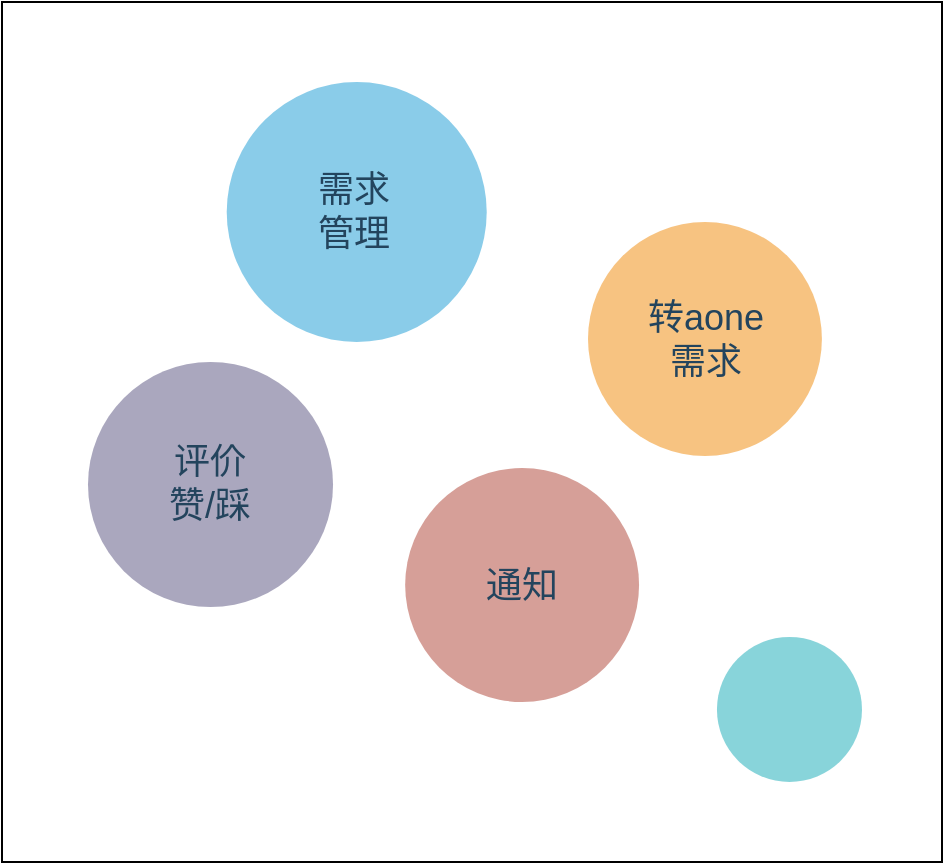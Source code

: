 <mxfile version="21.6.6" type="github">
  <diagram id="3228e29e-7158-1315-38df-8450db1d8a1d" name="Page-1">
    <mxGraphModel dx="2074" dy="1182" grid="1" gridSize="10" guides="1" tooltips="1" connect="1" arrows="1" fold="1" page="1" pageScale="1" pageWidth="1169" pageHeight="827" background="none" math="0" shadow="0">
      <root>
        <mxCell id="0" />
        <mxCell id="1" parent="0" />
        <mxCell id="PUceDuMgTZX_O7rTehKw-21695" value="" style="rounded=0;whiteSpace=wrap;html=1;" parent="1" vertex="1">
          <mxGeometry x="220" y="130" width="470" height="430" as="geometry" />
        </mxCell>
        <mxCell id="21658" value="" style="group" parent="1" vertex="1" connectable="0">
          <mxGeometry x="260" y="170" width="390" height="350" as="geometry" />
        </mxCell>
        <mxCell id="21661" value="" style="ellipse;whiteSpace=wrap;html=1;aspect=fixed;rounded=1;shadow=0;glass=0;labelBackgroundColor=#FFFFFF;strokeColor=none;strokeWidth=2;fillColor=#1699D3;gradientColor=none;fontFamily=Helvetica;fontSize=25;fontColor=#2F5B7C;align=left;opacity=50;" parent="21658" vertex="1">
          <mxGeometry x="72.36" width="130" height="130" as="geometry" />
        </mxCell>
        <mxCell id="PUceDuMgTZX_O7rTehKw-21684" value="" style="ellipse;whiteSpace=wrap;html=1;aspect=fixed;rounded=1;shadow=0;glass=0;labelBackgroundColor=#FFFFFF;strokeColor=none;strokeWidth=2;fillColor=#56517E;gradientColor=none;fontFamily=Helvetica;fontSize=25;fontColor=#2F5B7C;align=left;opacity=50;" parent="21658" vertex="1">
          <mxGeometry x="3" y="140" width="122.52" height="122.52" as="geometry" />
        </mxCell>
        <mxCell id="PUceDuMgTZX_O7rTehKw-21687" value="评价&lt;br&gt;赞/踩" style="text;html=1;strokeColor=none;fillColor=none;align=center;verticalAlign=middle;whiteSpace=wrap;rounded=0;shadow=1;labelBackgroundColor=none;fontSize=18;fontColor=#23445D;" parent="21658" vertex="1">
          <mxGeometry x="41.34" y="195.61" width="45.84" height="11.31" as="geometry" />
        </mxCell>
        <mxCell id="PUceDuMgTZX_O7rTehKw-21686" value="需求管理" style="text;html=1;strokeColor=none;fillColor=none;align=center;verticalAlign=middle;whiteSpace=wrap;rounded=0;shadow=1;labelBackgroundColor=none;fontSize=18;fontColor=#23445D;" parent="21658" vertex="1">
          <mxGeometry x="113" y="60" width="45.84" height="10" as="geometry" />
        </mxCell>
        <mxCell id="PUceDuMgTZX_O7rTehKw-21691" value="" style="ellipse;whiteSpace=wrap;html=1;aspect=fixed;rounded=1;shadow=0;glass=0;labelBackgroundColor=#FFFFFF;strokeColor=none;strokeWidth=2;fillColor=#F08705;gradientColor=none;fontFamily=Helvetica;fontSize=25;fontColor=#2F5B7C;align=left;opacity=50;" parent="21658" vertex="1">
          <mxGeometry x="253" y="70" width="116.95" height="116.95" as="geometry" />
        </mxCell>
        <mxCell id="PUceDuMgTZX_O7rTehKw-21692" value="转aone&lt;br&gt;需求" style="text;html=1;strokeColor=none;fillColor=none;align=center;verticalAlign=middle;whiteSpace=wrap;rounded=0;shadow=1;labelBackgroundColor=none;fontSize=18;fontColor=#23445D;" parent="21658" vertex="1">
          <mxGeometry x="267.55" y="62.53" width="87.84" height="133.08" as="geometry" />
        </mxCell>
        <mxCell id="PUceDuMgTZX_O7rTehKw-21688" value="" style="ellipse;whiteSpace=wrap;html=1;aspect=fixed;rounded=1;shadow=0;glass=0;labelBackgroundColor=#FFFFFF;strokeColor=none;strokeWidth=2;fillColor=#AE4132;gradientColor=none;fontFamily=Helvetica;fontSize=25;fontColor=#2F5B7C;align=left;opacity=50;" parent="1" vertex="1">
          <mxGeometry x="421.58" y="363.05" width="116.95" height="116.95" as="geometry" />
        </mxCell>
        <mxCell id="PUceDuMgTZX_O7rTehKw-21690" value="通知" style="text;html=1;strokeColor=none;fillColor=none;align=center;verticalAlign=middle;whiteSpace=wrap;rounded=0;shadow=1;labelBackgroundColor=none;fontSize=18;fontColor=#23445D;" parent="1" vertex="1">
          <mxGeometry x="457.13" y="354.98" width="45.84" height="133.08" as="geometry" />
        </mxCell>
        <mxCell id="PUceDuMgTZX_O7rTehKw-21697" value="" style="ellipse;whiteSpace=wrap;html=1;aspect=fixed;rounded=1;shadow=0;glass=0;labelBackgroundColor=#FFFFFF;strokeColor=none;strokeWidth=2;fillColor=#12AAB5;gradientColor=none;fontFamily=Helvetica;fontSize=25;fontColor=#2F5B7C;align=left;opacity=50;" parent="1" vertex="1">
          <mxGeometry x="577.48" y="447.48" width="72.52" height="72.52" as="geometry" />
        </mxCell>
      </root>
    </mxGraphModel>
  </diagram>
</mxfile>
